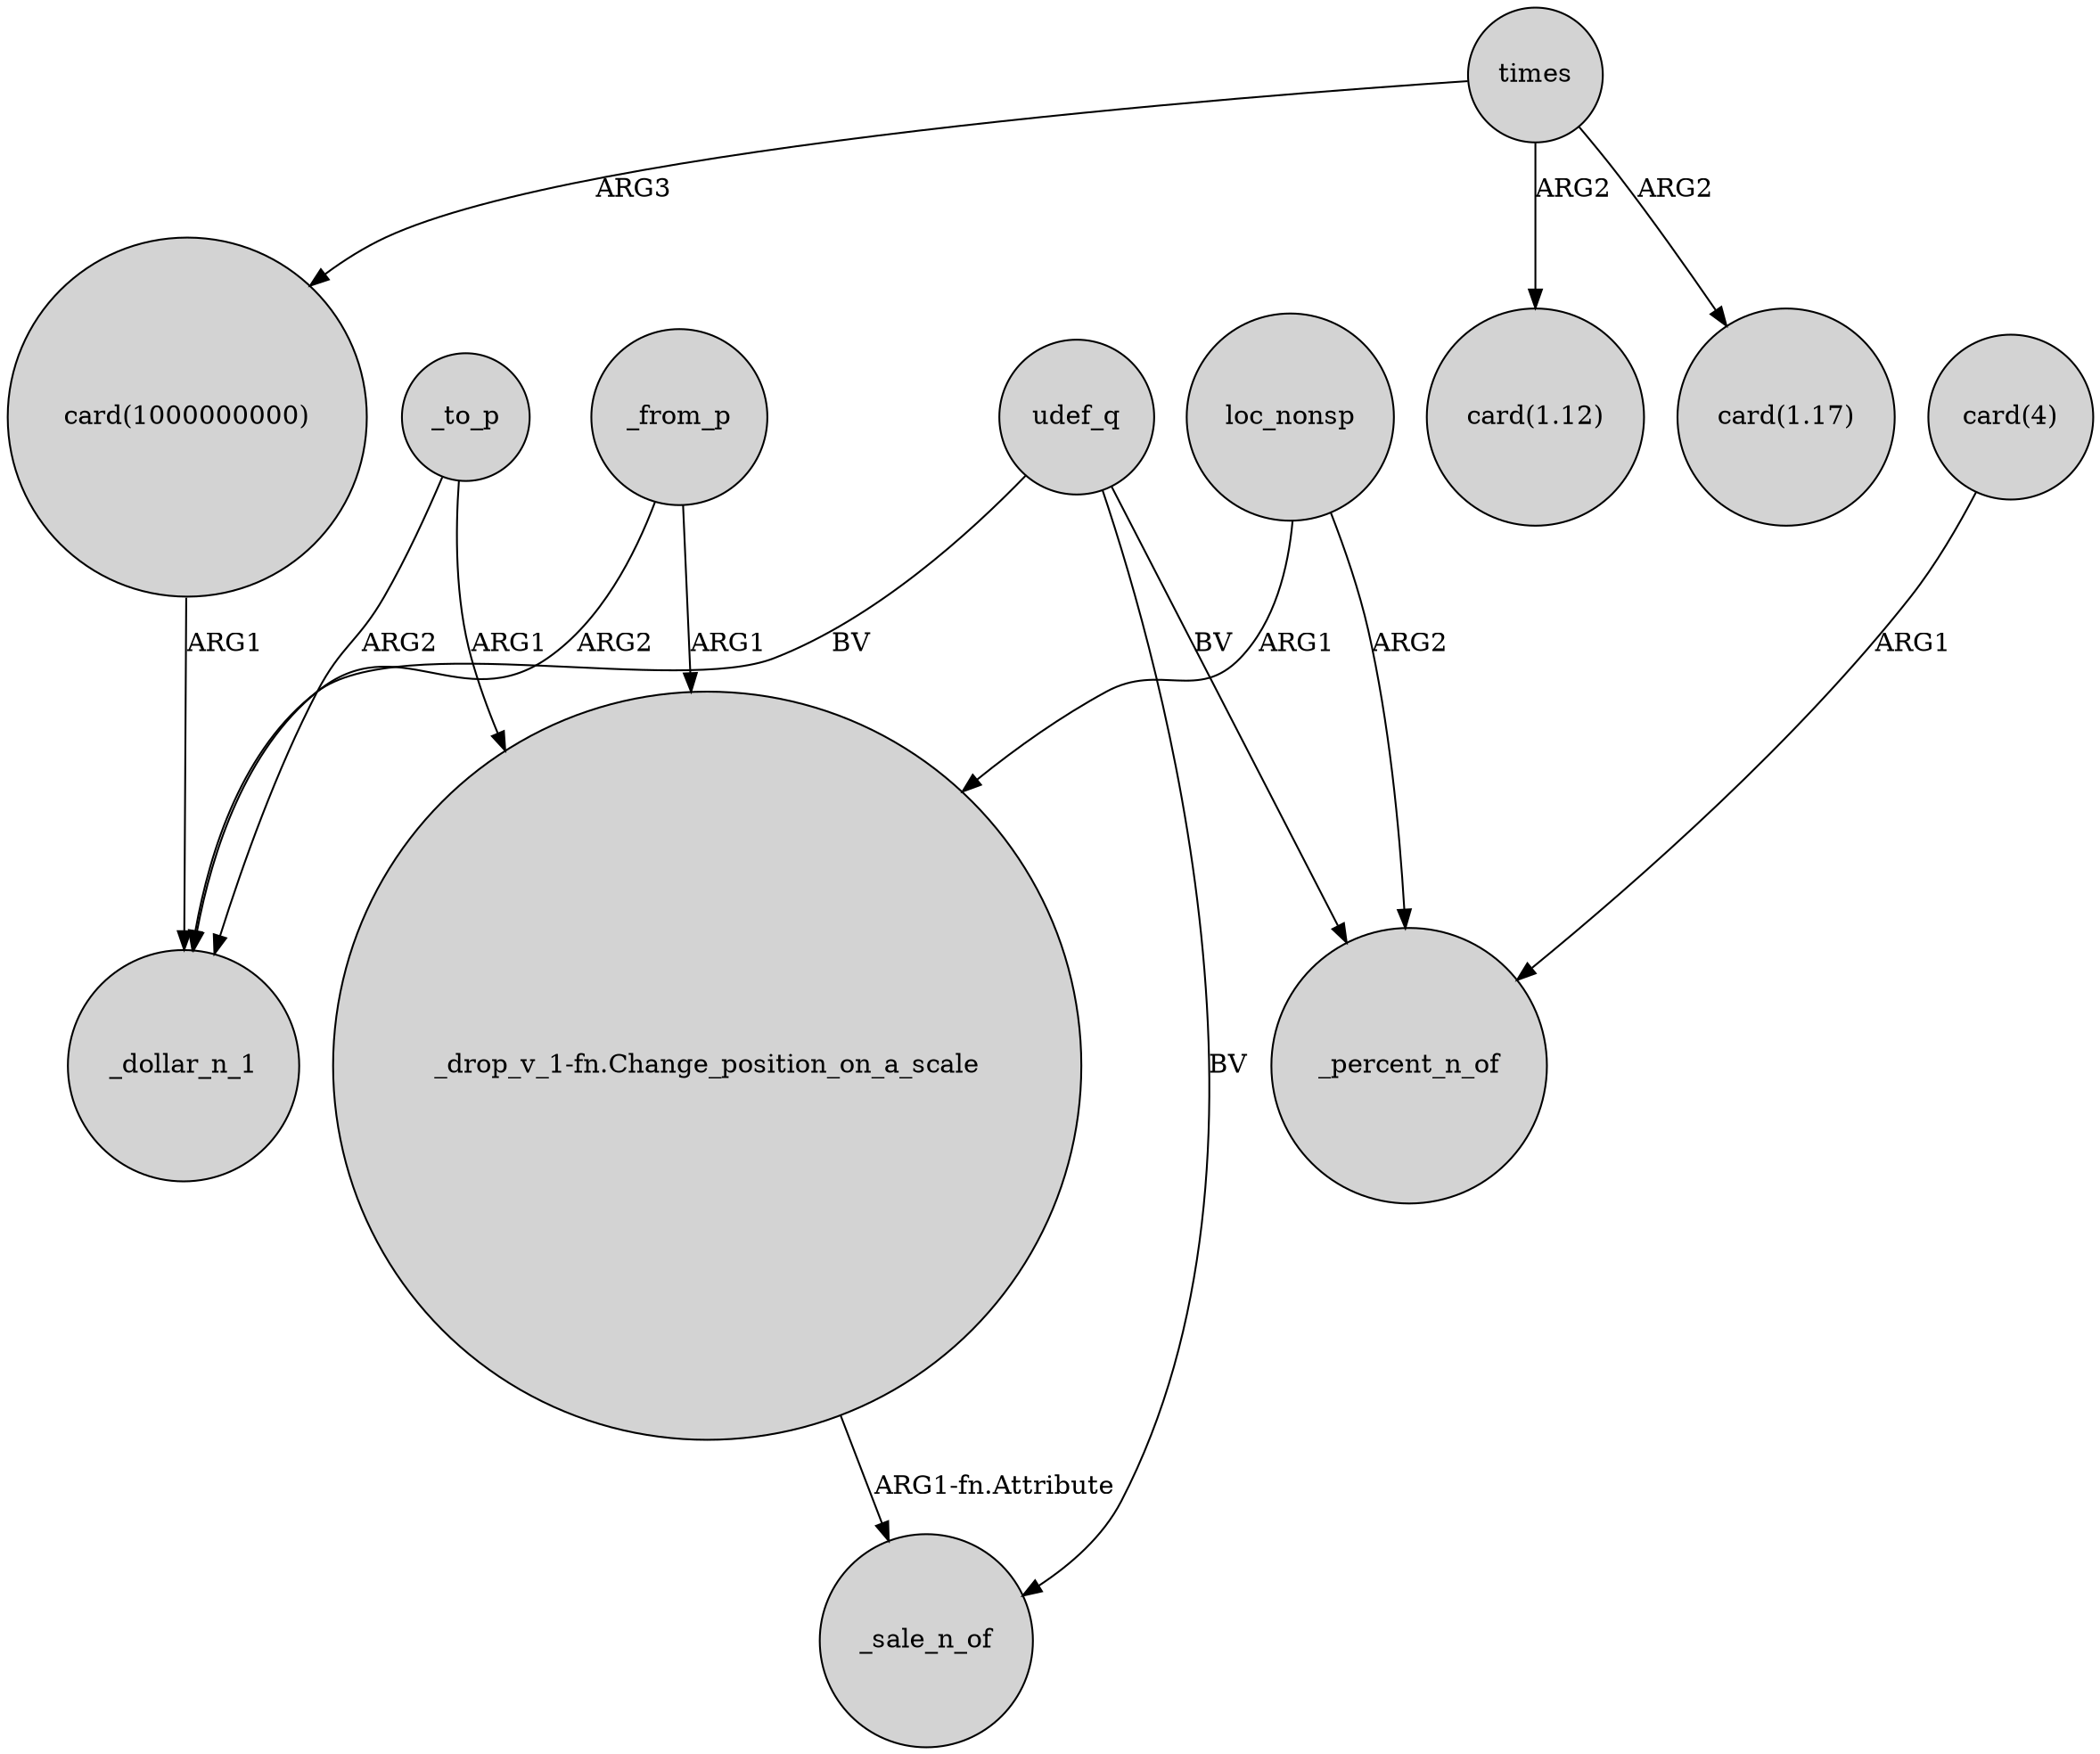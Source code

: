 digraph {
	node [shape=circle style=filled]
	_from_p -> "_drop_v_1-fn.Change_position_on_a_scale" [label=ARG1]
	"card(1000000000)" -> _dollar_n_1 [label=ARG1]
	"_drop_v_1-fn.Change_position_on_a_scale" -> _sale_n_of [label="ARG1-fn.Attribute"]
	udef_q -> _percent_n_of [label=BV]
	"card(4)" -> _percent_n_of [label=ARG1]
	_to_p -> "_drop_v_1-fn.Change_position_on_a_scale" [label=ARG1]
	_to_p -> _dollar_n_1 [label=ARG2]
	udef_q -> _sale_n_of [label=BV]
	times -> "card(1.12)" [label=ARG2]
	times -> "card(1000000000)" [label=ARG3]
	times -> "card(1.17)" [label=ARG2]
	udef_q -> _dollar_n_1 [label=BV]
	_from_p -> _dollar_n_1 [label=ARG2]
	loc_nonsp -> "_drop_v_1-fn.Change_position_on_a_scale" [label=ARG1]
	loc_nonsp -> _percent_n_of [label=ARG2]
}
